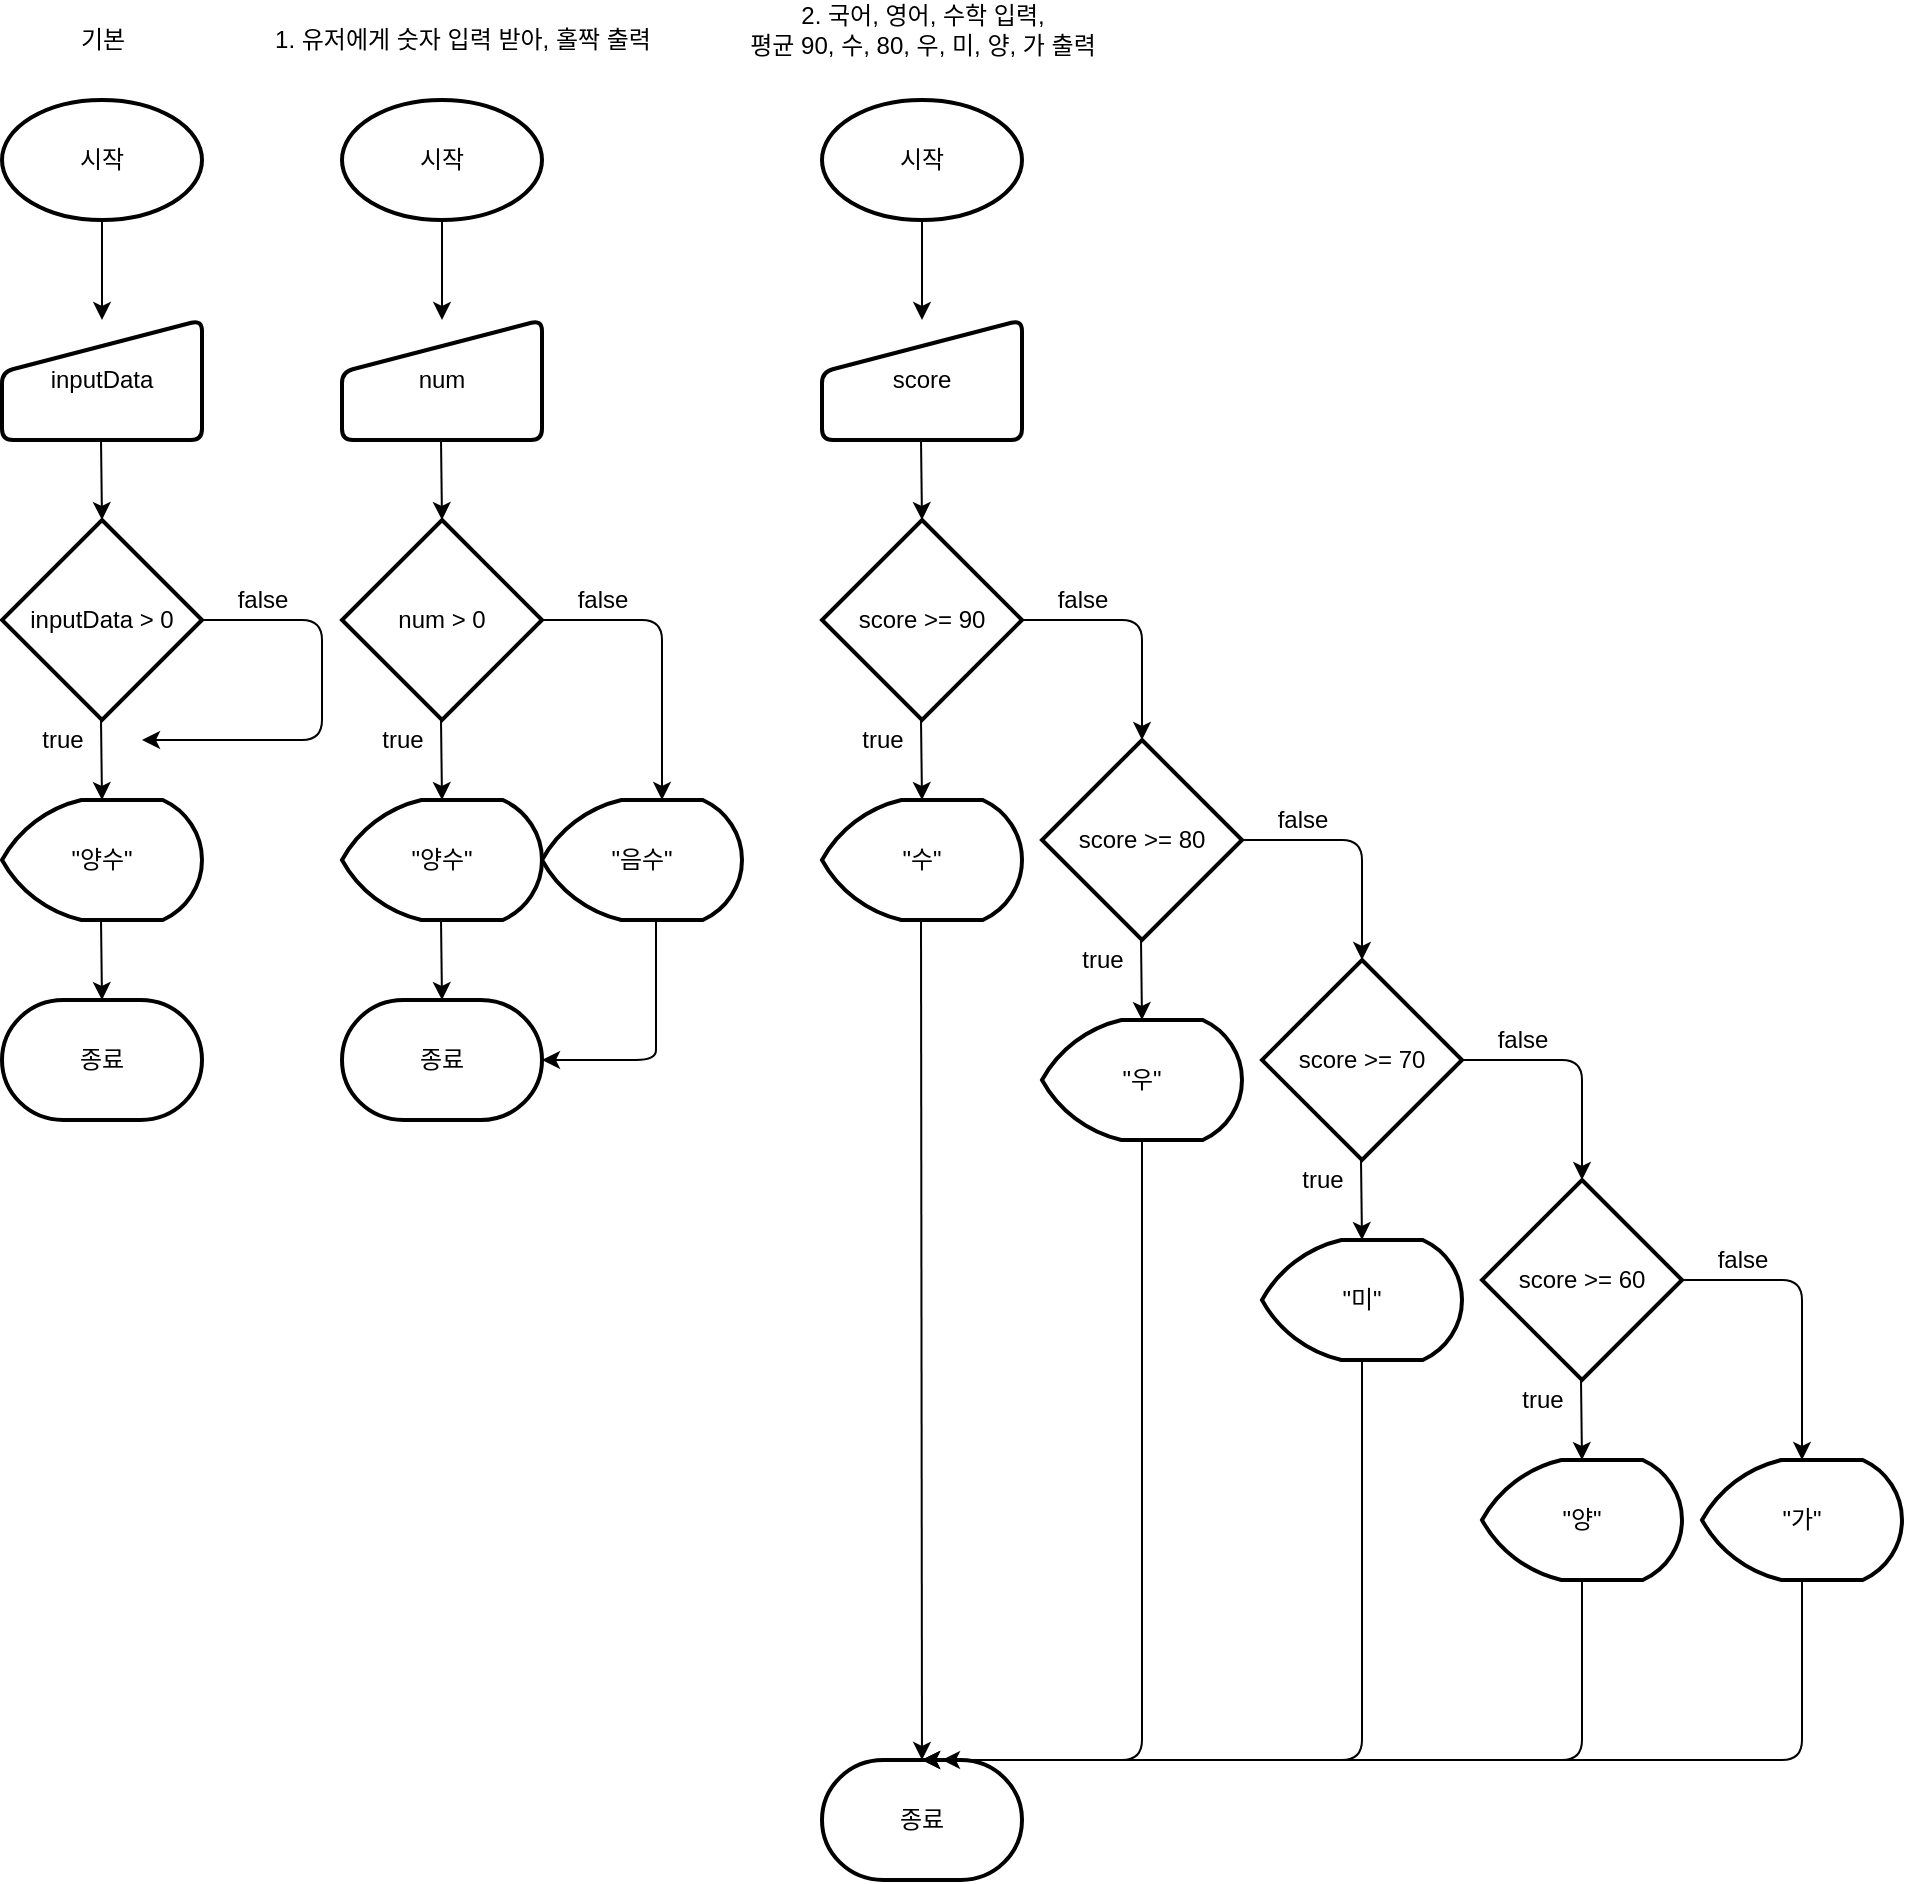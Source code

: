 <mxfile version="14.6.13" type="device"><diagram id="lM6Y_R7cW9WGc73SftgG" name="페이지-1"><mxGraphModel dx="1185" dy="685" grid="1" gridSize="10" guides="1" tooltips="1" connect="1" arrows="1" fold="1" page="1" pageScale="1" pageWidth="1600" pageHeight="1200" math="0" shadow="0"><root><mxCell id="0"/><mxCell id="1" parent="0"/><mxCell id="gesSLXhZpTo3FhwV4IQR-1" value="시작" style="strokeWidth=2;html=1;shape=mxgraph.flowchart.start_1;whiteSpace=wrap;" vertex="1" parent="1"><mxGeometry x="340" y="90" width="100" height="60" as="geometry"/></mxCell><mxCell id="gesSLXhZpTo3FhwV4IQR-2" value="inputData" style="html=1;strokeWidth=2;shape=manualInput;whiteSpace=wrap;rounded=1;size=26;arcSize=11;" vertex="1" parent="1"><mxGeometry x="340" y="200" width="100" height="60" as="geometry"/></mxCell><mxCell id="gesSLXhZpTo3FhwV4IQR-3" value="inputData &amp;gt; 0" style="strokeWidth=2;html=1;shape=mxgraph.flowchart.decision;whiteSpace=wrap;" vertex="1" parent="1"><mxGeometry x="340" y="300" width="100" height="100" as="geometry"/></mxCell><mxCell id="gesSLXhZpTo3FhwV4IQR-4" value="" style="endArrow=classic;html=1;exitX=0.5;exitY=1;exitDx=0;exitDy=0;exitPerimeter=0;" edge="1" parent="1" source="gesSLXhZpTo3FhwV4IQR-1"><mxGeometry width="50" height="50" relative="1" as="geometry"><mxPoint x="210" y="255" as="sourcePoint"/><mxPoint x="390" y="200" as="targetPoint"/></mxGeometry></mxCell><mxCell id="gesSLXhZpTo3FhwV4IQR-6" value="" style="endArrow=classic;html=1;exitX=0.5;exitY=1;exitDx=0;exitDy=0;exitPerimeter=0;" edge="1" parent="1"><mxGeometry width="50" height="50" relative="1" as="geometry"><mxPoint x="389.5" y="260" as="sourcePoint"/><mxPoint x="390" y="300" as="targetPoint"/></mxGeometry></mxCell><mxCell id="gesSLXhZpTo3FhwV4IQR-7" value="&quot;양수&quot;" style="strokeWidth=2;html=1;shape=mxgraph.flowchart.display;whiteSpace=wrap;" vertex="1" parent="1"><mxGeometry x="340" y="440" width="100" height="60" as="geometry"/></mxCell><mxCell id="gesSLXhZpTo3FhwV4IQR-8" value="" style="endArrow=classic;html=1;exitX=0.5;exitY=1;exitDx=0;exitDy=0;exitPerimeter=0;" edge="1" parent="1"><mxGeometry width="50" height="50" relative="1" as="geometry"><mxPoint x="389.5" y="400" as="sourcePoint"/><mxPoint x="390" y="440" as="targetPoint"/></mxGeometry></mxCell><mxCell id="gesSLXhZpTo3FhwV4IQR-9" value="true" style="text;html=1;align=center;verticalAlign=middle;resizable=0;points=[];autosize=1;strokeColor=none;" vertex="1" parent="1"><mxGeometry x="350" y="400" width="40" height="20" as="geometry"/></mxCell><mxCell id="gesSLXhZpTo3FhwV4IQR-10" value="종료" style="strokeWidth=2;html=1;shape=mxgraph.flowchart.terminator;whiteSpace=wrap;" vertex="1" parent="1"><mxGeometry x="340" y="540" width="100" height="60" as="geometry"/></mxCell><mxCell id="gesSLXhZpTo3FhwV4IQR-11" value="" style="endArrow=classic;html=1;exitX=0.5;exitY=1;exitDx=0;exitDy=0;exitPerimeter=0;" edge="1" parent="1"><mxGeometry width="50" height="50" relative="1" as="geometry"><mxPoint x="389.5" y="500" as="sourcePoint"/><mxPoint x="390" y="540" as="targetPoint"/></mxGeometry></mxCell><mxCell id="gesSLXhZpTo3FhwV4IQR-13" value="" style="endArrow=classic;html=1;exitX=1;exitY=0.5;exitDx=0;exitDy=0;exitPerimeter=0;" edge="1" parent="1" source="gesSLXhZpTo3FhwV4IQR-3"><mxGeometry width="50" height="50" relative="1" as="geometry"><mxPoint x="510" y="320" as="sourcePoint"/><mxPoint x="410" y="410" as="targetPoint"/><Array as="points"><mxPoint x="500" y="350"/><mxPoint x="500" y="410"/></Array></mxGeometry></mxCell><mxCell id="gesSLXhZpTo3FhwV4IQR-14" value="false" style="text;html=1;align=center;verticalAlign=middle;resizable=0;points=[];autosize=1;strokeColor=none;" vertex="1" parent="1"><mxGeometry x="450" y="330" width="40" height="20" as="geometry"/></mxCell><mxCell id="gesSLXhZpTo3FhwV4IQR-27" value="시작" style="strokeWidth=2;html=1;shape=mxgraph.flowchart.start_1;whiteSpace=wrap;" vertex="1" parent="1"><mxGeometry x="510" y="90" width="100" height="60" as="geometry"/></mxCell><mxCell id="gesSLXhZpTo3FhwV4IQR-28" value="num" style="html=1;strokeWidth=2;shape=manualInput;whiteSpace=wrap;rounded=1;size=26;arcSize=11;" vertex="1" parent="1"><mxGeometry x="510" y="200" width="100" height="60" as="geometry"/></mxCell><mxCell id="gesSLXhZpTo3FhwV4IQR-29" value="num &amp;gt; 0" style="strokeWidth=2;html=1;shape=mxgraph.flowchart.decision;whiteSpace=wrap;" vertex="1" parent="1"><mxGeometry x="510" y="300" width="100" height="100" as="geometry"/></mxCell><mxCell id="gesSLXhZpTo3FhwV4IQR-30" value="" style="endArrow=classic;html=1;exitX=0.5;exitY=1;exitDx=0;exitDy=0;exitPerimeter=0;" edge="1" parent="1" source="gesSLXhZpTo3FhwV4IQR-27"><mxGeometry width="50" height="50" relative="1" as="geometry"><mxPoint x="380" y="255" as="sourcePoint"/><mxPoint x="560" y="200" as="targetPoint"/></mxGeometry></mxCell><mxCell id="gesSLXhZpTo3FhwV4IQR-31" value="" style="endArrow=classic;html=1;exitX=0.5;exitY=1;exitDx=0;exitDy=0;exitPerimeter=0;" edge="1" parent="1"><mxGeometry width="50" height="50" relative="1" as="geometry"><mxPoint x="559.5" y="260" as="sourcePoint"/><mxPoint x="560" y="300" as="targetPoint"/></mxGeometry></mxCell><mxCell id="gesSLXhZpTo3FhwV4IQR-32" value="&quot;양수&quot;" style="strokeWidth=2;html=1;shape=mxgraph.flowchart.display;whiteSpace=wrap;" vertex="1" parent="1"><mxGeometry x="510" y="440" width="100" height="60" as="geometry"/></mxCell><mxCell id="gesSLXhZpTo3FhwV4IQR-33" value="" style="endArrow=classic;html=1;exitX=0.5;exitY=1;exitDx=0;exitDy=0;exitPerimeter=0;" edge="1" parent="1"><mxGeometry width="50" height="50" relative="1" as="geometry"><mxPoint x="559.5" y="400" as="sourcePoint"/><mxPoint x="560" y="440" as="targetPoint"/></mxGeometry></mxCell><mxCell id="gesSLXhZpTo3FhwV4IQR-34" value="true" style="text;html=1;align=center;verticalAlign=middle;resizable=0;points=[];autosize=1;strokeColor=none;" vertex="1" parent="1"><mxGeometry x="520" y="400" width="40" height="20" as="geometry"/></mxCell><mxCell id="gesSLXhZpTo3FhwV4IQR-35" value="종료" style="strokeWidth=2;html=1;shape=mxgraph.flowchart.terminator;whiteSpace=wrap;" vertex="1" parent="1"><mxGeometry x="510" y="540" width="100" height="60" as="geometry"/></mxCell><mxCell id="gesSLXhZpTo3FhwV4IQR-36" value="" style="endArrow=classic;html=1;exitX=0.5;exitY=1;exitDx=0;exitDy=0;exitPerimeter=0;" edge="1" parent="1"><mxGeometry width="50" height="50" relative="1" as="geometry"><mxPoint x="559.5" y="500" as="sourcePoint"/><mxPoint x="560" y="540" as="targetPoint"/></mxGeometry></mxCell><mxCell id="gesSLXhZpTo3FhwV4IQR-37" value="" style="endArrow=classic;html=1;exitX=1;exitY=0.5;exitDx=0;exitDy=0;exitPerimeter=0;" edge="1" parent="1" source="gesSLXhZpTo3FhwV4IQR-29"><mxGeometry width="50" height="50" relative="1" as="geometry"><mxPoint x="680" y="320" as="sourcePoint"/><mxPoint x="670" y="440" as="targetPoint"/><Array as="points"><mxPoint x="670" y="350"/><mxPoint x="670" y="410"/></Array></mxGeometry></mxCell><mxCell id="gesSLXhZpTo3FhwV4IQR-38" value="false" style="text;html=1;align=center;verticalAlign=middle;resizable=0;points=[];autosize=1;strokeColor=none;" vertex="1" parent="1"><mxGeometry x="620" y="330" width="40" height="20" as="geometry"/></mxCell><mxCell id="gesSLXhZpTo3FhwV4IQR-39" value="1. 유저에게 숫자 입력 받아, 홀짝 출력" style="text;html=1;align=center;verticalAlign=middle;resizable=0;points=[];autosize=1;strokeColor=none;" vertex="1" parent="1"><mxGeometry x="460" y="50" width="220" height="20" as="geometry"/></mxCell><mxCell id="gesSLXhZpTo3FhwV4IQR-41" value="기본" style="text;html=1;align=center;verticalAlign=middle;resizable=0;points=[];autosize=1;strokeColor=none;" vertex="1" parent="1"><mxGeometry x="370" y="50" width="40" height="20" as="geometry"/></mxCell><mxCell id="gesSLXhZpTo3FhwV4IQR-42" value="시작" style="strokeWidth=2;html=1;shape=mxgraph.flowchart.start_1;whiteSpace=wrap;" vertex="1" parent="1"><mxGeometry x="750" y="90" width="100" height="60" as="geometry"/></mxCell><mxCell id="gesSLXhZpTo3FhwV4IQR-43" value="score" style="html=1;strokeWidth=2;shape=manualInput;whiteSpace=wrap;rounded=1;size=26;arcSize=11;" vertex="1" parent="1"><mxGeometry x="750" y="200" width="100" height="60" as="geometry"/></mxCell><mxCell id="gesSLXhZpTo3FhwV4IQR-44" value="score &amp;gt;= 90" style="strokeWidth=2;html=1;shape=mxgraph.flowchart.decision;whiteSpace=wrap;" vertex="1" parent="1"><mxGeometry x="750" y="300" width="100" height="100" as="geometry"/></mxCell><mxCell id="gesSLXhZpTo3FhwV4IQR-45" value="" style="endArrow=classic;html=1;exitX=0.5;exitY=1;exitDx=0;exitDy=0;exitPerimeter=0;" edge="1" parent="1" source="gesSLXhZpTo3FhwV4IQR-42"><mxGeometry width="50" height="50" relative="1" as="geometry"><mxPoint x="620" y="255" as="sourcePoint"/><mxPoint x="800" y="200" as="targetPoint"/></mxGeometry></mxCell><mxCell id="gesSLXhZpTo3FhwV4IQR-46" value="" style="endArrow=classic;html=1;exitX=0.5;exitY=1;exitDx=0;exitDy=0;exitPerimeter=0;" edge="1" parent="1"><mxGeometry width="50" height="50" relative="1" as="geometry"><mxPoint x="799.5" y="260" as="sourcePoint"/><mxPoint x="800" y="300" as="targetPoint"/></mxGeometry></mxCell><mxCell id="gesSLXhZpTo3FhwV4IQR-47" value="&quot;수&quot;" style="strokeWidth=2;html=1;shape=mxgraph.flowchart.display;whiteSpace=wrap;" vertex="1" parent="1"><mxGeometry x="750" y="440" width="100" height="60" as="geometry"/></mxCell><mxCell id="gesSLXhZpTo3FhwV4IQR-48" value="" style="endArrow=classic;html=1;exitX=0.5;exitY=1;exitDx=0;exitDy=0;exitPerimeter=0;" edge="1" parent="1"><mxGeometry width="50" height="50" relative="1" as="geometry"><mxPoint x="799.5" y="400" as="sourcePoint"/><mxPoint x="800" y="440" as="targetPoint"/></mxGeometry></mxCell><mxCell id="gesSLXhZpTo3FhwV4IQR-49" value="true" style="text;html=1;align=center;verticalAlign=middle;resizable=0;points=[];autosize=1;strokeColor=none;" vertex="1" parent="1"><mxGeometry x="760" y="400" width="40" height="20" as="geometry"/></mxCell><mxCell id="gesSLXhZpTo3FhwV4IQR-50" value="종료" style="strokeWidth=2;html=1;shape=mxgraph.flowchart.terminator;whiteSpace=wrap;" vertex="1" parent="1"><mxGeometry x="750" y="920" width="100" height="60" as="geometry"/></mxCell><mxCell id="gesSLXhZpTo3FhwV4IQR-51" value="" style="endArrow=classic;html=1;exitX=0.5;exitY=1;exitDx=0;exitDy=0;exitPerimeter=0;entryX=0.5;entryY=0;entryDx=0;entryDy=0;entryPerimeter=0;" edge="1" parent="1" target="gesSLXhZpTo3FhwV4IQR-50"><mxGeometry width="50" height="50" relative="1" as="geometry"><mxPoint x="799.5" y="500" as="sourcePoint"/><mxPoint x="800" y="540" as="targetPoint"/></mxGeometry></mxCell><mxCell id="gesSLXhZpTo3FhwV4IQR-52" value="" style="endArrow=classic;html=1;exitX=1;exitY=0.5;exitDx=0;exitDy=0;exitPerimeter=0;" edge="1" parent="1" source="gesSLXhZpTo3FhwV4IQR-44"><mxGeometry width="50" height="50" relative="1" as="geometry"><mxPoint x="920" y="320" as="sourcePoint"/><mxPoint x="910" y="410" as="targetPoint"/><Array as="points"><mxPoint x="910" y="350"/><mxPoint x="910" y="410"/></Array></mxGeometry></mxCell><mxCell id="gesSLXhZpTo3FhwV4IQR-53" value="false" style="text;html=1;align=center;verticalAlign=middle;resizable=0;points=[];autosize=1;strokeColor=none;" vertex="1" parent="1"><mxGeometry x="860" y="330" width="40" height="20" as="geometry"/></mxCell><mxCell id="gesSLXhZpTo3FhwV4IQR-54" value="2. 국어, 영어, 수학 입력, &lt;br&gt;평균 90, 수, 80, 우, 미, 양, 가 출력" style="text;html=1;align=center;verticalAlign=middle;resizable=0;points=[];autosize=1;strokeColor=none;" vertex="1" parent="1"><mxGeometry x="700" y="40" width="200" height="30" as="geometry"/></mxCell><mxCell id="gesSLXhZpTo3FhwV4IQR-55" value="&quot;음수&quot;" style="strokeWidth=2;html=1;shape=mxgraph.flowchart.display;whiteSpace=wrap;" vertex="1" parent="1"><mxGeometry x="610" y="440" width="100" height="60" as="geometry"/></mxCell><mxCell id="gesSLXhZpTo3FhwV4IQR-56" value="" style="endArrow=classic;html=1;exitX=0.57;exitY=1;exitDx=0;exitDy=0;exitPerimeter=0;entryX=1;entryY=0.5;entryDx=0;entryDy=0;entryPerimeter=0;" edge="1" parent="1" source="gesSLXhZpTo3FhwV4IQR-55" target="gesSLXhZpTo3FhwV4IQR-35"><mxGeometry width="50" height="50" relative="1" as="geometry"><mxPoint x="670" y="510" as="sourcePoint"/><mxPoint x="680" y="615" as="targetPoint"/><Array as="points"><mxPoint x="667" y="550"/><mxPoint x="667" y="570"/></Array></mxGeometry></mxCell><mxCell id="gesSLXhZpTo3FhwV4IQR-57" value="score &amp;gt;= 80" style="strokeWidth=2;html=1;shape=mxgraph.flowchart.decision;whiteSpace=wrap;" vertex="1" parent="1"><mxGeometry x="860" y="410" width="100" height="100" as="geometry"/></mxCell><mxCell id="gesSLXhZpTo3FhwV4IQR-58" value="&quot;우&quot;" style="strokeWidth=2;html=1;shape=mxgraph.flowchart.display;whiteSpace=wrap;" vertex="1" parent="1"><mxGeometry x="860" y="550" width="100" height="60" as="geometry"/></mxCell><mxCell id="gesSLXhZpTo3FhwV4IQR-59" value="" style="endArrow=classic;html=1;exitX=0.5;exitY=1;exitDx=0;exitDy=0;exitPerimeter=0;" edge="1" parent="1"><mxGeometry width="50" height="50" relative="1" as="geometry"><mxPoint x="909.5" y="510" as="sourcePoint"/><mxPoint x="910" y="550" as="targetPoint"/></mxGeometry></mxCell><mxCell id="gesSLXhZpTo3FhwV4IQR-60" value="true" style="text;html=1;align=center;verticalAlign=middle;resizable=0;points=[];autosize=1;strokeColor=none;" vertex="1" parent="1"><mxGeometry x="870" y="510" width="40" height="20" as="geometry"/></mxCell><mxCell id="gesSLXhZpTo3FhwV4IQR-61" value="" style="endArrow=classic;html=1;exitX=1;exitY=0.5;exitDx=0;exitDy=0;exitPerimeter=0;" edge="1" parent="1"><mxGeometry width="50" height="50" relative="1" as="geometry"><mxPoint x="960" y="460" as="sourcePoint"/><mxPoint x="1020" y="520" as="targetPoint"/><Array as="points"><mxPoint x="1020" y="460"/><mxPoint x="1020" y="520"/></Array></mxGeometry></mxCell><mxCell id="gesSLXhZpTo3FhwV4IQR-62" value="false" style="text;html=1;align=center;verticalAlign=middle;resizable=0;points=[];autosize=1;strokeColor=none;" vertex="1" parent="1"><mxGeometry x="970" y="440" width="40" height="20" as="geometry"/></mxCell><mxCell id="gesSLXhZpTo3FhwV4IQR-66" value="score &amp;gt;= 70" style="strokeWidth=2;html=1;shape=mxgraph.flowchart.decision;whiteSpace=wrap;" vertex="1" parent="1"><mxGeometry x="970" y="520" width="100" height="100" as="geometry"/></mxCell><mxCell id="gesSLXhZpTo3FhwV4IQR-67" value="" style="endArrow=classic;html=1;exitX=1;exitY=0.5;exitDx=0;exitDy=0;exitPerimeter=0;" edge="1" parent="1"><mxGeometry width="50" height="50" relative="1" as="geometry"><mxPoint x="1070" y="570" as="sourcePoint"/><mxPoint x="1130" y="630" as="targetPoint"/><Array as="points"><mxPoint x="1130" y="570"/><mxPoint x="1130" y="630"/></Array></mxGeometry></mxCell><mxCell id="gesSLXhZpTo3FhwV4IQR-68" value="false" style="text;html=1;align=center;verticalAlign=middle;resizable=0;points=[];autosize=1;strokeColor=none;" vertex="1" parent="1"><mxGeometry x="1080" y="550" width="40" height="20" as="geometry"/></mxCell><mxCell id="gesSLXhZpTo3FhwV4IQR-72" value="score &amp;gt;= 60" style="strokeWidth=2;html=1;shape=mxgraph.flowchart.decision;whiteSpace=wrap;" vertex="1" parent="1"><mxGeometry x="1080" y="630" width="100" height="100" as="geometry"/></mxCell><mxCell id="gesSLXhZpTo3FhwV4IQR-73" value="" style="endArrow=classic;html=1;exitX=1;exitY=0.5;exitDx=0;exitDy=0;exitPerimeter=0;entryX=0.5;entryY=0;entryDx=0;entryDy=0;entryPerimeter=0;" edge="1" parent="1" target="gesSLXhZpTo3FhwV4IQR-82"><mxGeometry width="50" height="50" relative="1" as="geometry"><mxPoint x="1180" y="680" as="sourcePoint"/><mxPoint x="1260" y="740" as="targetPoint"/><Array as="points"><mxPoint x="1240" y="680"/><mxPoint x="1240" y="740"/></Array></mxGeometry></mxCell><mxCell id="gesSLXhZpTo3FhwV4IQR-74" value="false" style="text;html=1;align=center;verticalAlign=middle;resizable=0;points=[];autosize=1;strokeColor=none;" vertex="1" parent="1"><mxGeometry x="1190" y="660" width="40" height="20" as="geometry"/></mxCell><mxCell id="gesSLXhZpTo3FhwV4IQR-75" value="&quot;미&quot;" style="strokeWidth=2;html=1;shape=mxgraph.flowchart.display;whiteSpace=wrap;" vertex="1" parent="1"><mxGeometry x="970" y="660" width="100" height="60" as="geometry"/></mxCell><mxCell id="gesSLXhZpTo3FhwV4IQR-76" value="" style="endArrow=classic;html=1;exitX=0.5;exitY=1;exitDx=0;exitDy=0;exitPerimeter=0;" edge="1" parent="1"><mxGeometry width="50" height="50" relative="1" as="geometry"><mxPoint x="1019.5" y="620" as="sourcePoint"/><mxPoint x="1020" y="660" as="targetPoint"/></mxGeometry></mxCell><mxCell id="gesSLXhZpTo3FhwV4IQR-77" value="true" style="text;html=1;align=center;verticalAlign=middle;resizable=0;points=[];autosize=1;strokeColor=none;" vertex="1" parent="1"><mxGeometry x="980" y="620" width="40" height="20" as="geometry"/></mxCell><mxCell id="gesSLXhZpTo3FhwV4IQR-78" value="&quot;양&quot;" style="strokeWidth=2;html=1;shape=mxgraph.flowchart.display;whiteSpace=wrap;" vertex="1" parent="1"><mxGeometry x="1080" y="770" width="100" height="60" as="geometry"/></mxCell><mxCell id="gesSLXhZpTo3FhwV4IQR-79" value="" style="endArrow=classic;html=1;exitX=0.5;exitY=1;exitDx=0;exitDy=0;exitPerimeter=0;" edge="1" parent="1"><mxGeometry width="50" height="50" relative="1" as="geometry"><mxPoint x="1129.5" y="730" as="sourcePoint"/><mxPoint x="1130" y="770" as="targetPoint"/></mxGeometry></mxCell><mxCell id="gesSLXhZpTo3FhwV4IQR-80" value="true" style="text;html=1;align=center;verticalAlign=middle;resizable=0;points=[];autosize=1;strokeColor=none;" vertex="1" parent="1"><mxGeometry x="1090" y="730" width="40" height="20" as="geometry"/></mxCell><mxCell id="gesSLXhZpTo3FhwV4IQR-82" value="&quot;가&quot;" style="strokeWidth=2;html=1;shape=mxgraph.flowchart.display;whiteSpace=wrap;" vertex="1" parent="1"><mxGeometry x="1190" y="770" width="100" height="60" as="geometry"/></mxCell><mxCell id="gesSLXhZpTo3FhwV4IQR-84" value="" style="endArrow=classic;html=1;exitX=0.5;exitY=1;exitDx=0;exitDy=0;exitPerimeter=0;entryX=0.5;entryY=0;entryDx=0;entryDy=0;entryPerimeter=0;" edge="1" parent="1" target="gesSLXhZpTo3FhwV4IQR-50"><mxGeometry width="50" height="50" relative="1" as="geometry"><mxPoint x="910.0" y="610" as="sourcePoint"/><mxPoint x="910.5" y="1030" as="targetPoint"/><Array as="points"><mxPoint x="910" y="920"/></Array></mxGeometry></mxCell><mxCell id="gesSLXhZpTo3FhwV4IQR-85" value="" style="endArrow=classic;html=1;exitX=0.5;exitY=1;exitDx=0;exitDy=0;exitPerimeter=0;entryX=0.5;entryY=0;entryDx=0;entryDy=0;entryPerimeter=0;" edge="1" parent="1" target="gesSLXhZpTo3FhwV4IQR-50"><mxGeometry width="50" height="50" relative="1" as="geometry"><mxPoint x="1020" y="720" as="sourcePoint"/><mxPoint x="910" y="1030" as="targetPoint"/><Array as="points"><mxPoint x="1020" y="920"/></Array></mxGeometry></mxCell><mxCell id="gesSLXhZpTo3FhwV4IQR-86" value="" style="endArrow=classic;html=1;exitX=0.5;exitY=1;exitDx=0;exitDy=0;exitPerimeter=0;" edge="1" parent="1"><mxGeometry width="50" height="50" relative="1" as="geometry"><mxPoint x="1130" y="830" as="sourcePoint"/><mxPoint x="810" y="920" as="targetPoint"/><Array as="points"><mxPoint x="1130" y="920"/></Array></mxGeometry></mxCell><mxCell id="gesSLXhZpTo3FhwV4IQR-87" value="" style="endArrow=classic;html=1;" edge="1" parent="1"><mxGeometry width="50" height="50" relative="1" as="geometry"><mxPoint x="1240" y="830" as="sourcePoint"/><mxPoint x="800" y="920" as="targetPoint"/><Array as="points"><mxPoint x="1240" y="920"/></Array></mxGeometry></mxCell></root></mxGraphModel></diagram></mxfile>